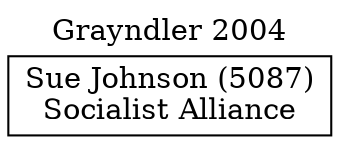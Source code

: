 // House preference flow
digraph "Sue Johnson (5087)_Grayndler_2004" {
	graph [label="Grayndler 2004" labelloc=t mclimit=10]
	node [shape=box]
	"Sue Johnson (5087)" [label="Sue Johnson (5087)
Socialist Alliance"]
}
